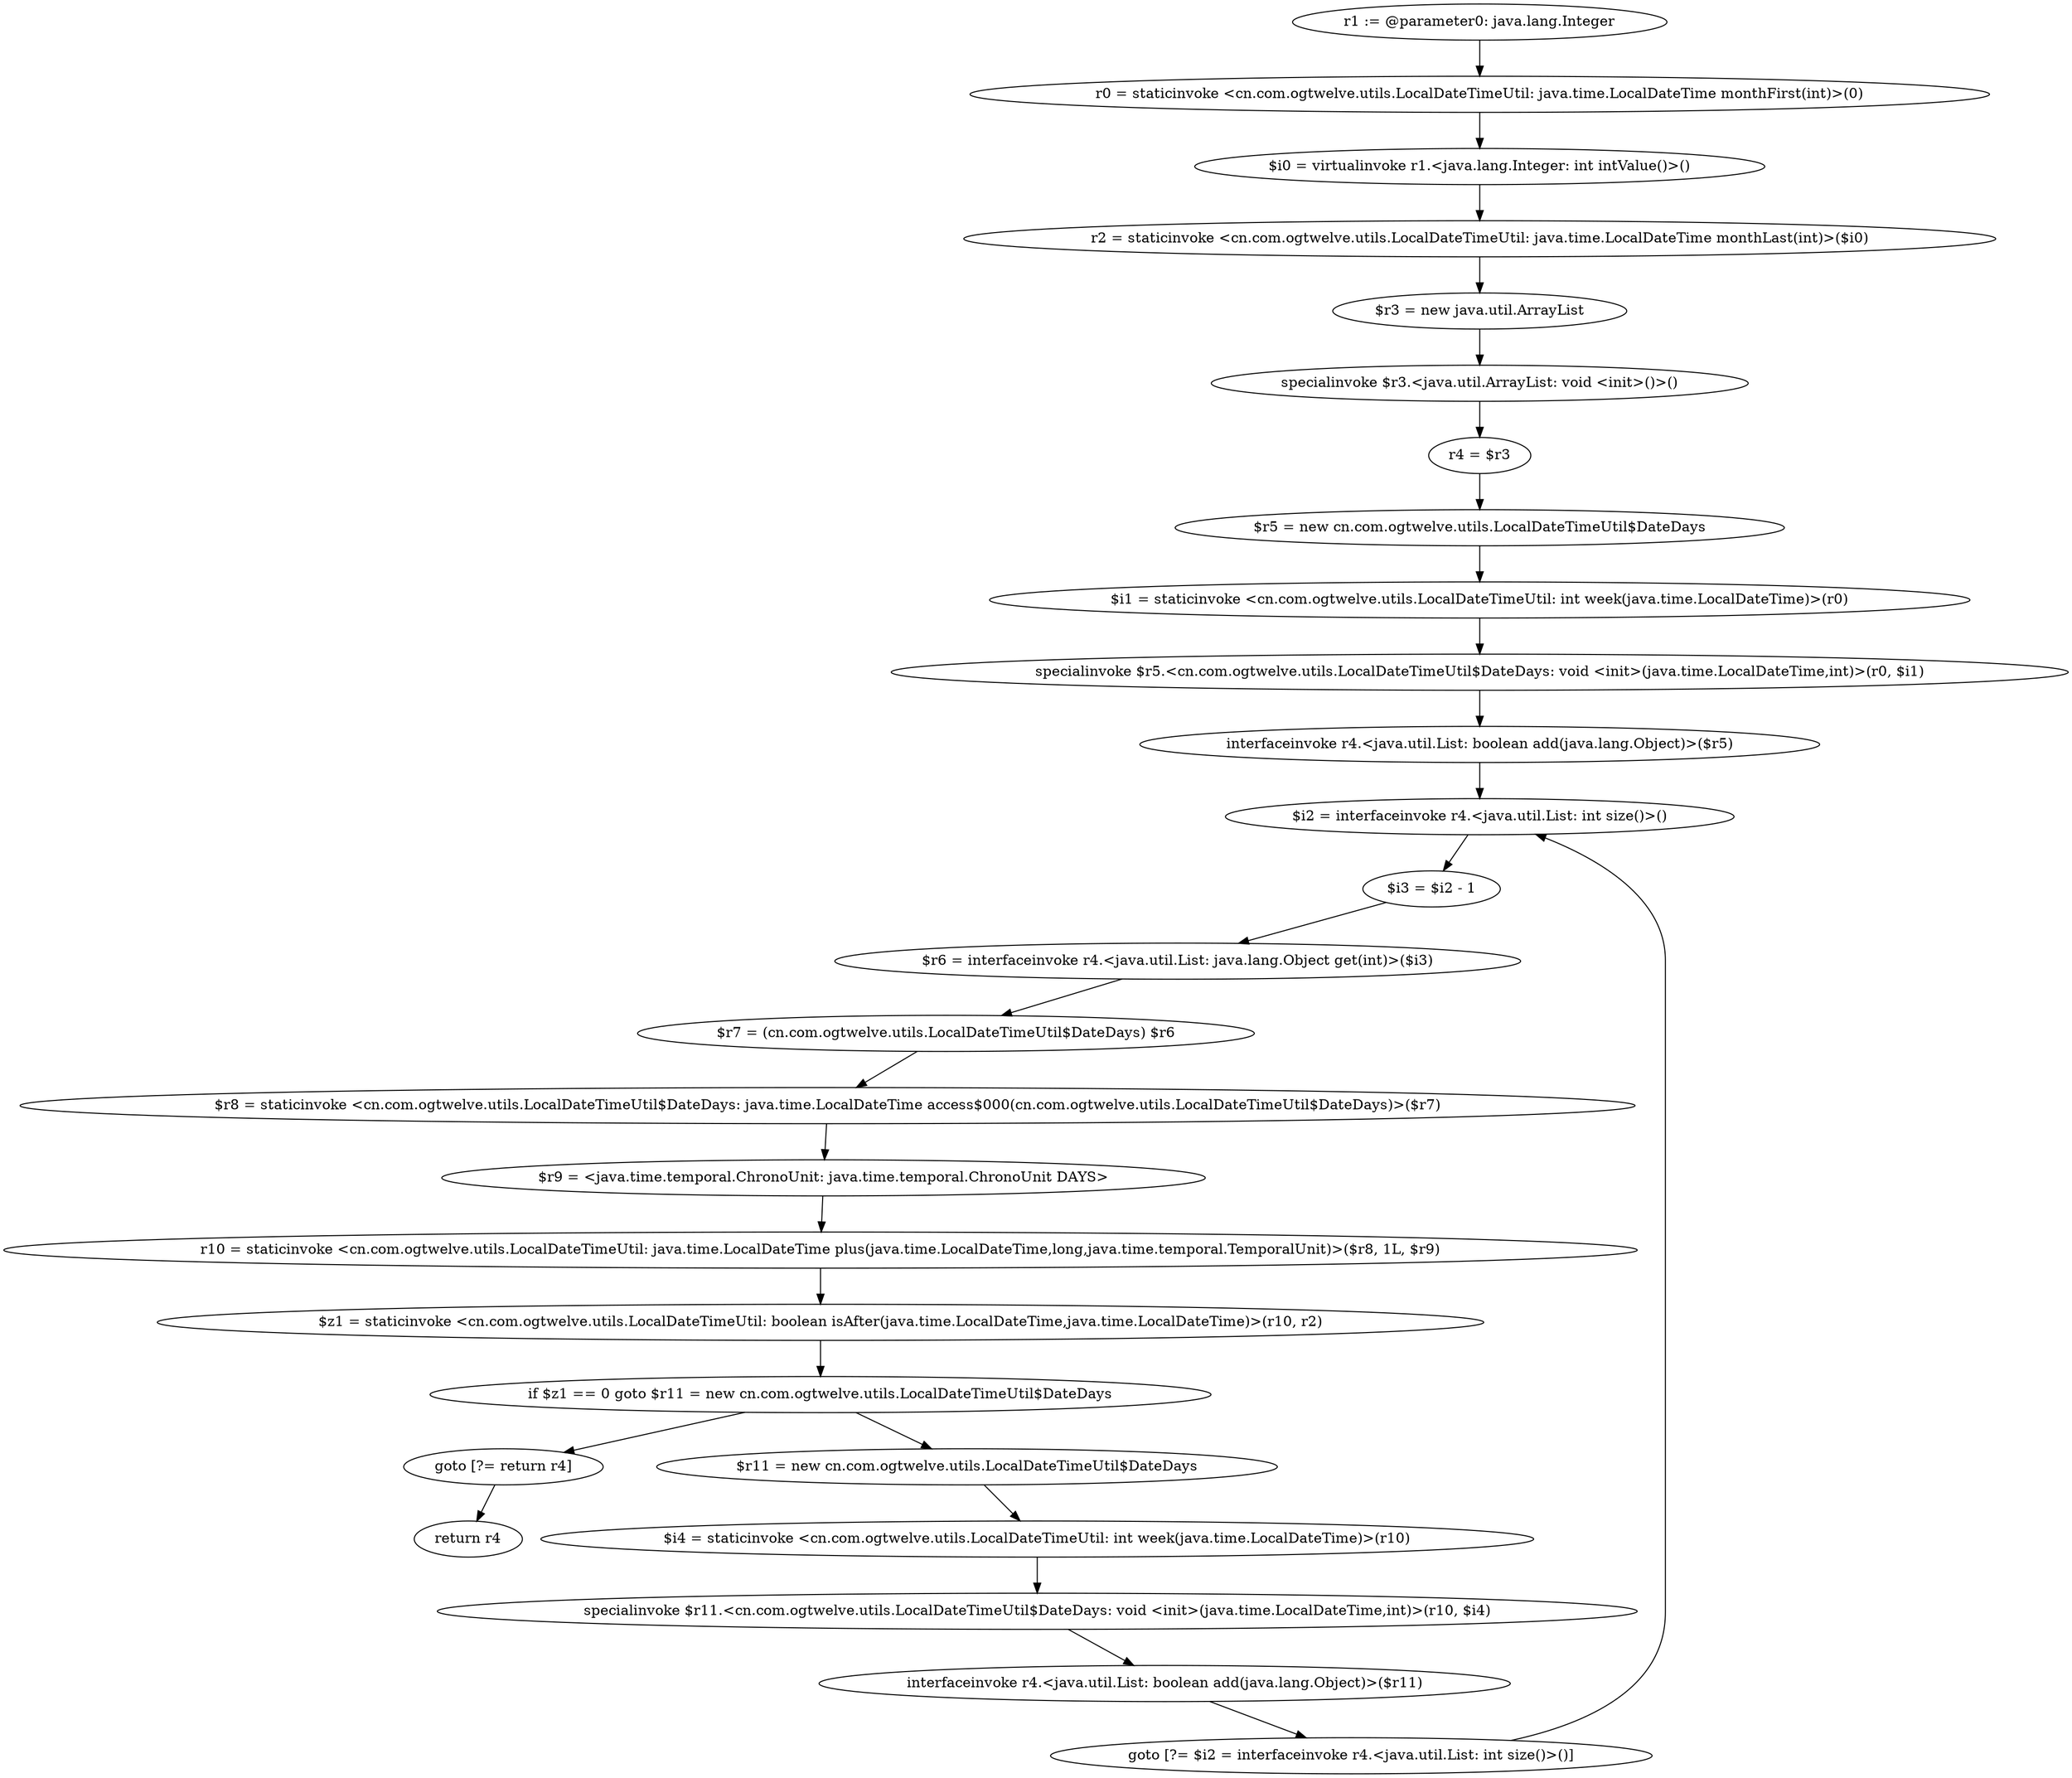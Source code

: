 digraph "unitGraph" {
    "r1 := @parameter0: java.lang.Integer"
    "r0 = staticinvoke <cn.com.ogtwelve.utils.LocalDateTimeUtil: java.time.LocalDateTime monthFirst(int)>(0)"
    "$i0 = virtualinvoke r1.<java.lang.Integer: int intValue()>()"
    "r2 = staticinvoke <cn.com.ogtwelve.utils.LocalDateTimeUtil: java.time.LocalDateTime monthLast(int)>($i0)"
    "$r3 = new java.util.ArrayList"
    "specialinvoke $r3.<java.util.ArrayList: void <init>()>()"
    "r4 = $r3"
    "$r5 = new cn.com.ogtwelve.utils.LocalDateTimeUtil$DateDays"
    "$i1 = staticinvoke <cn.com.ogtwelve.utils.LocalDateTimeUtil: int week(java.time.LocalDateTime)>(r0)"
    "specialinvoke $r5.<cn.com.ogtwelve.utils.LocalDateTimeUtil$DateDays: void <init>(java.time.LocalDateTime,int)>(r0, $i1)"
    "interfaceinvoke r4.<java.util.List: boolean add(java.lang.Object)>($r5)"
    "$i2 = interfaceinvoke r4.<java.util.List: int size()>()"
    "$i3 = $i2 - 1"
    "$r6 = interfaceinvoke r4.<java.util.List: java.lang.Object get(int)>($i3)"
    "$r7 = (cn.com.ogtwelve.utils.LocalDateTimeUtil$DateDays) $r6"
    "$r8 = staticinvoke <cn.com.ogtwelve.utils.LocalDateTimeUtil$DateDays: java.time.LocalDateTime access$000(cn.com.ogtwelve.utils.LocalDateTimeUtil$DateDays)>($r7)"
    "$r9 = <java.time.temporal.ChronoUnit: java.time.temporal.ChronoUnit DAYS>"
    "r10 = staticinvoke <cn.com.ogtwelve.utils.LocalDateTimeUtil: java.time.LocalDateTime plus(java.time.LocalDateTime,long,java.time.temporal.TemporalUnit)>($r8, 1L, $r9)"
    "$z1 = staticinvoke <cn.com.ogtwelve.utils.LocalDateTimeUtil: boolean isAfter(java.time.LocalDateTime,java.time.LocalDateTime)>(r10, r2)"
    "if $z1 == 0 goto $r11 = new cn.com.ogtwelve.utils.LocalDateTimeUtil$DateDays"
    "goto [?= return r4]"
    "$r11 = new cn.com.ogtwelve.utils.LocalDateTimeUtil$DateDays"
    "$i4 = staticinvoke <cn.com.ogtwelve.utils.LocalDateTimeUtil: int week(java.time.LocalDateTime)>(r10)"
    "specialinvoke $r11.<cn.com.ogtwelve.utils.LocalDateTimeUtil$DateDays: void <init>(java.time.LocalDateTime,int)>(r10, $i4)"
    "interfaceinvoke r4.<java.util.List: boolean add(java.lang.Object)>($r11)"
    "goto [?= $i2 = interfaceinvoke r4.<java.util.List: int size()>()]"
    "return r4"
    "r1 := @parameter0: java.lang.Integer"->"r0 = staticinvoke <cn.com.ogtwelve.utils.LocalDateTimeUtil: java.time.LocalDateTime monthFirst(int)>(0)";
    "r0 = staticinvoke <cn.com.ogtwelve.utils.LocalDateTimeUtil: java.time.LocalDateTime monthFirst(int)>(0)"->"$i0 = virtualinvoke r1.<java.lang.Integer: int intValue()>()";
    "$i0 = virtualinvoke r1.<java.lang.Integer: int intValue()>()"->"r2 = staticinvoke <cn.com.ogtwelve.utils.LocalDateTimeUtil: java.time.LocalDateTime monthLast(int)>($i0)";
    "r2 = staticinvoke <cn.com.ogtwelve.utils.LocalDateTimeUtil: java.time.LocalDateTime monthLast(int)>($i0)"->"$r3 = new java.util.ArrayList";
    "$r3 = new java.util.ArrayList"->"specialinvoke $r3.<java.util.ArrayList: void <init>()>()";
    "specialinvoke $r3.<java.util.ArrayList: void <init>()>()"->"r4 = $r3";
    "r4 = $r3"->"$r5 = new cn.com.ogtwelve.utils.LocalDateTimeUtil$DateDays";
    "$r5 = new cn.com.ogtwelve.utils.LocalDateTimeUtil$DateDays"->"$i1 = staticinvoke <cn.com.ogtwelve.utils.LocalDateTimeUtil: int week(java.time.LocalDateTime)>(r0)";
    "$i1 = staticinvoke <cn.com.ogtwelve.utils.LocalDateTimeUtil: int week(java.time.LocalDateTime)>(r0)"->"specialinvoke $r5.<cn.com.ogtwelve.utils.LocalDateTimeUtil$DateDays: void <init>(java.time.LocalDateTime,int)>(r0, $i1)";
    "specialinvoke $r5.<cn.com.ogtwelve.utils.LocalDateTimeUtil$DateDays: void <init>(java.time.LocalDateTime,int)>(r0, $i1)"->"interfaceinvoke r4.<java.util.List: boolean add(java.lang.Object)>($r5)";
    "interfaceinvoke r4.<java.util.List: boolean add(java.lang.Object)>($r5)"->"$i2 = interfaceinvoke r4.<java.util.List: int size()>()";
    "$i2 = interfaceinvoke r4.<java.util.List: int size()>()"->"$i3 = $i2 - 1";
    "$i3 = $i2 - 1"->"$r6 = interfaceinvoke r4.<java.util.List: java.lang.Object get(int)>($i3)";
    "$r6 = interfaceinvoke r4.<java.util.List: java.lang.Object get(int)>($i3)"->"$r7 = (cn.com.ogtwelve.utils.LocalDateTimeUtil$DateDays) $r6";
    "$r7 = (cn.com.ogtwelve.utils.LocalDateTimeUtil$DateDays) $r6"->"$r8 = staticinvoke <cn.com.ogtwelve.utils.LocalDateTimeUtil$DateDays: java.time.LocalDateTime access$000(cn.com.ogtwelve.utils.LocalDateTimeUtil$DateDays)>($r7)";
    "$r8 = staticinvoke <cn.com.ogtwelve.utils.LocalDateTimeUtil$DateDays: java.time.LocalDateTime access$000(cn.com.ogtwelve.utils.LocalDateTimeUtil$DateDays)>($r7)"->"$r9 = <java.time.temporal.ChronoUnit: java.time.temporal.ChronoUnit DAYS>";
    "$r9 = <java.time.temporal.ChronoUnit: java.time.temporal.ChronoUnit DAYS>"->"r10 = staticinvoke <cn.com.ogtwelve.utils.LocalDateTimeUtil: java.time.LocalDateTime plus(java.time.LocalDateTime,long,java.time.temporal.TemporalUnit)>($r8, 1L, $r9)";
    "r10 = staticinvoke <cn.com.ogtwelve.utils.LocalDateTimeUtil: java.time.LocalDateTime plus(java.time.LocalDateTime,long,java.time.temporal.TemporalUnit)>($r8, 1L, $r9)"->"$z1 = staticinvoke <cn.com.ogtwelve.utils.LocalDateTimeUtil: boolean isAfter(java.time.LocalDateTime,java.time.LocalDateTime)>(r10, r2)";
    "$z1 = staticinvoke <cn.com.ogtwelve.utils.LocalDateTimeUtil: boolean isAfter(java.time.LocalDateTime,java.time.LocalDateTime)>(r10, r2)"->"if $z1 == 0 goto $r11 = new cn.com.ogtwelve.utils.LocalDateTimeUtil$DateDays";
    "if $z1 == 0 goto $r11 = new cn.com.ogtwelve.utils.LocalDateTimeUtil$DateDays"->"goto [?= return r4]";
    "if $z1 == 0 goto $r11 = new cn.com.ogtwelve.utils.LocalDateTimeUtil$DateDays"->"$r11 = new cn.com.ogtwelve.utils.LocalDateTimeUtil$DateDays";
    "goto [?= return r4]"->"return r4";
    "$r11 = new cn.com.ogtwelve.utils.LocalDateTimeUtil$DateDays"->"$i4 = staticinvoke <cn.com.ogtwelve.utils.LocalDateTimeUtil: int week(java.time.LocalDateTime)>(r10)";
    "$i4 = staticinvoke <cn.com.ogtwelve.utils.LocalDateTimeUtil: int week(java.time.LocalDateTime)>(r10)"->"specialinvoke $r11.<cn.com.ogtwelve.utils.LocalDateTimeUtil$DateDays: void <init>(java.time.LocalDateTime,int)>(r10, $i4)";
    "specialinvoke $r11.<cn.com.ogtwelve.utils.LocalDateTimeUtil$DateDays: void <init>(java.time.LocalDateTime,int)>(r10, $i4)"->"interfaceinvoke r4.<java.util.List: boolean add(java.lang.Object)>($r11)";
    "interfaceinvoke r4.<java.util.List: boolean add(java.lang.Object)>($r11)"->"goto [?= $i2 = interfaceinvoke r4.<java.util.List: int size()>()]";
    "goto [?= $i2 = interfaceinvoke r4.<java.util.List: int size()>()]"->"$i2 = interfaceinvoke r4.<java.util.List: int size()>()";
}
